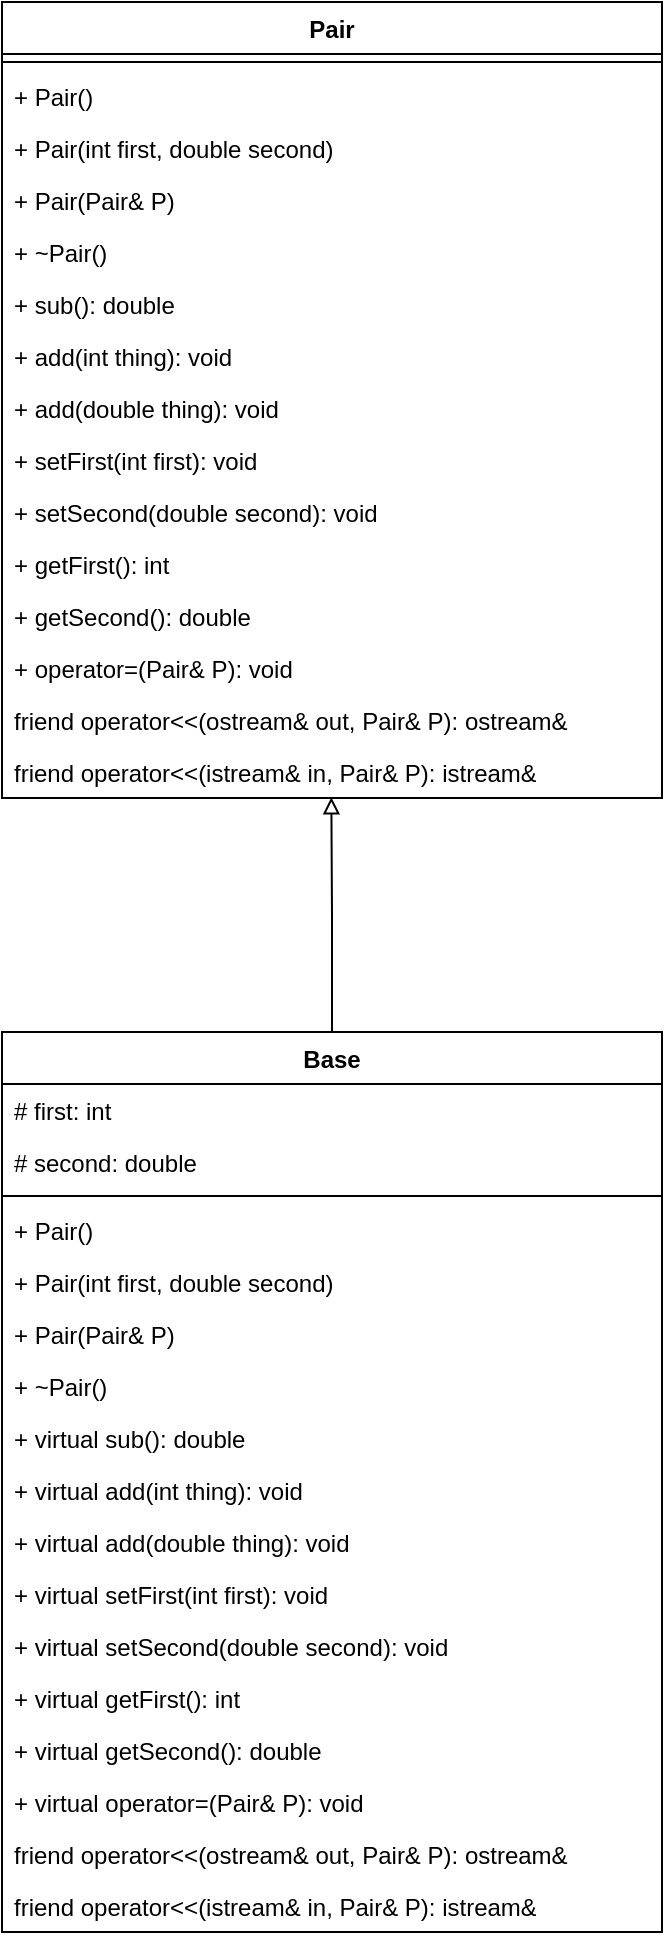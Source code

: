 <mxfile version="22.1.2" type="device">
  <diagram name="Страница — 1" id="K3E_l6_hFFWbQrTK3eDt">
    <mxGraphModel dx="1477" dy="941" grid="1" gridSize="10" guides="1" tooltips="1" connect="1" arrows="1" fold="1" page="1" pageScale="1" pageWidth="827" pageHeight="1169" math="0" shadow="0">
      <root>
        <mxCell id="0" />
        <mxCell id="1" parent="0" />
        <mxCell id="2a6yvQqtCL1tKu3NsgDR-1" value="Pair" style="swimlane;fontStyle=1;align=center;verticalAlign=top;childLayout=stackLayout;horizontal=1;startSize=26;horizontalStack=0;resizeParent=1;resizeParentMax=0;resizeLast=0;collapsible=1;marginBottom=0;whiteSpace=wrap;html=1;" parent="1" vertex="1">
          <mxGeometry x="249" y="70" width="330" height="398" as="geometry" />
        </mxCell>
        <mxCell id="2a6yvQqtCL1tKu3NsgDR-3" value="" style="line;strokeWidth=1;fillColor=none;align=left;verticalAlign=middle;spacingTop=-1;spacingLeft=3;spacingRight=3;rotatable=0;labelPosition=right;points=[];portConstraint=eastwest;strokeColor=inherit;" parent="2a6yvQqtCL1tKu3NsgDR-1" vertex="1">
          <mxGeometry y="26" width="330" height="8" as="geometry" />
        </mxCell>
        <mxCell id="2a6yvQqtCL1tKu3NsgDR-4" value="+ Pair()" style="text;strokeColor=none;fillColor=none;align=left;verticalAlign=top;spacingLeft=4;spacingRight=4;overflow=hidden;rotatable=0;points=[[0,0.5],[1,0.5]];portConstraint=eastwest;whiteSpace=wrap;html=1;" parent="2a6yvQqtCL1tKu3NsgDR-1" vertex="1">
          <mxGeometry y="34" width="330" height="26" as="geometry" />
        </mxCell>
        <mxCell id="2a6yvQqtCL1tKu3NsgDR-5" value="+ Pair(int first, double second)" style="text;strokeColor=none;fillColor=none;align=left;verticalAlign=top;spacingLeft=4;spacingRight=4;overflow=hidden;rotatable=0;points=[[0,0.5],[1,0.5]];portConstraint=eastwest;whiteSpace=wrap;html=1;" parent="2a6yvQqtCL1tKu3NsgDR-1" vertex="1">
          <mxGeometry y="60" width="330" height="26" as="geometry" />
        </mxCell>
        <mxCell id="2a6yvQqtCL1tKu3NsgDR-6" value="+ Pair(Pair&amp;amp; P)" style="text;strokeColor=none;fillColor=none;align=left;verticalAlign=top;spacingLeft=4;spacingRight=4;overflow=hidden;rotatable=0;points=[[0,0.5],[1,0.5]];portConstraint=eastwest;whiteSpace=wrap;html=1;" parent="2a6yvQqtCL1tKu3NsgDR-1" vertex="1">
          <mxGeometry y="86" width="330" height="26" as="geometry" />
        </mxCell>
        <mxCell id="2a6yvQqtCL1tKu3NsgDR-7" value="+ ~Pair()" style="text;strokeColor=none;fillColor=none;align=left;verticalAlign=top;spacingLeft=4;spacingRight=4;overflow=hidden;rotatable=0;points=[[0,0.5],[1,0.5]];portConstraint=eastwest;whiteSpace=wrap;html=1;" parent="2a6yvQqtCL1tKu3NsgDR-1" vertex="1">
          <mxGeometry y="112" width="330" height="26" as="geometry" />
        </mxCell>
        <mxCell id="2a6yvQqtCL1tKu3NsgDR-8" value="+ sub(): double" style="text;strokeColor=none;fillColor=none;align=left;verticalAlign=top;spacingLeft=4;spacingRight=4;overflow=hidden;rotatable=0;points=[[0,0.5],[1,0.5]];portConstraint=eastwest;whiteSpace=wrap;html=1;" parent="2a6yvQqtCL1tKu3NsgDR-1" vertex="1">
          <mxGeometry y="138" width="330" height="26" as="geometry" />
        </mxCell>
        <mxCell id="2a6yvQqtCL1tKu3NsgDR-9" value="+ add(int thing): void" style="text;strokeColor=none;fillColor=none;align=left;verticalAlign=top;spacingLeft=4;spacingRight=4;overflow=hidden;rotatable=0;points=[[0,0.5],[1,0.5]];portConstraint=eastwest;whiteSpace=wrap;html=1;" parent="2a6yvQqtCL1tKu3NsgDR-1" vertex="1">
          <mxGeometry y="164" width="330" height="26" as="geometry" />
        </mxCell>
        <mxCell id="2a6yvQqtCL1tKu3NsgDR-10" value="+ add(double thing): void" style="text;strokeColor=none;fillColor=none;align=left;verticalAlign=top;spacingLeft=4;spacingRight=4;overflow=hidden;rotatable=0;points=[[0,0.5],[1,0.5]];portConstraint=eastwest;whiteSpace=wrap;html=1;" parent="2a6yvQqtCL1tKu3NsgDR-1" vertex="1">
          <mxGeometry y="190" width="330" height="26" as="geometry" />
        </mxCell>
        <mxCell id="2a6yvQqtCL1tKu3NsgDR-11" value="+ setFirst(int first): void" style="text;strokeColor=none;fillColor=none;align=left;verticalAlign=top;spacingLeft=4;spacingRight=4;overflow=hidden;rotatable=0;points=[[0,0.5],[1,0.5]];portConstraint=eastwest;whiteSpace=wrap;html=1;" parent="2a6yvQqtCL1tKu3NsgDR-1" vertex="1">
          <mxGeometry y="216" width="330" height="26" as="geometry" />
        </mxCell>
        <mxCell id="2a6yvQqtCL1tKu3NsgDR-12" value="+ setSecond(double second): void" style="text;strokeColor=none;fillColor=none;align=left;verticalAlign=top;spacingLeft=4;spacingRight=4;overflow=hidden;rotatable=0;points=[[0,0.5],[1,0.5]];portConstraint=eastwest;whiteSpace=wrap;html=1;" parent="2a6yvQqtCL1tKu3NsgDR-1" vertex="1">
          <mxGeometry y="242" width="330" height="26" as="geometry" />
        </mxCell>
        <mxCell id="2a6yvQqtCL1tKu3NsgDR-13" value="+ getFirst(): int" style="text;strokeColor=none;fillColor=none;align=left;verticalAlign=top;spacingLeft=4;spacingRight=4;overflow=hidden;rotatable=0;points=[[0,0.5],[1,0.5]];portConstraint=eastwest;whiteSpace=wrap;html=1;" parent="2a6yvQqtCL1tKu3NsgDR-1" vertex="1">
          <mxGeometry y="268" width="330" height="26" as="geometry" />
        </mxCell>
        <mxCell id="2a6yvQqtCL1tKu3NsgDR-14" value="+ getSecond(): double" style="text;strokeColor=none;fillColor=none;align=left;verticalAlign=top;spacingLeft=4;spacingRight=4;overflow=hidden;rotatable=0;points=[[0,0.5],[1,0.5]];portConstraint=eastwest;whiteSpace=wrap;html=1;" parent="2a6yvQqtCL1tKu3NsgDR-1" vertex="1">
          <mxGeometry y="294" width="330" height="26" as="geometry" />
        </mxCell>
        <mxCell id="2a6yvQqtCL1tKu3NsgDR-16" value="+ operator=(Pair&amp;amp; P): void" style="text;strokeColor=none;fillColor=none;align=left;verticalAlign=top;spacingLeft=4;spacingRight=4;overflow=hidden;rotatable=0;points=[[0,0.5],[1,0.5]];portConstraint=eastwest;whiteSpace=wrap;html=1;" parent="2a6yvQqtCL1tKu3NsgDR-1" vertex="1">
          <mxGeometry y="320" width="330" height="26" as="geometry" />
        </mxCell>
        <mxCell id="2a6yvQqtCL1tKu3NsgDR-17" value="friend operator&amp;lt;&amp;lt;(ostream&amp;amp; out, Pair&amp;amp; P): ostream&amp;amp;" style="text;strokeColor=none;fillColor=none;align=left;verticalAlign=top;spacingLeft=4;spacingRight=4;overflow=hidden;rotatable=0;points=[[0,0.5],[1,0.5]];portConstraint=eastwest;whiteSpace=wrap;html=1;" parent="2a6yvQqtCL1tKu3NsgDR-1" vertex="1">
          <mxGeometry y="346" width="330" height="26" as="geometry" />
        </mxCell>
        <mxCell id="2a6yvQqtCL1tKu3NsgDR-18" value="friend operator&amp;lt;&amp;lt;(istream&amp;amp; in, Pair&amp;amp; P): istream&amp;amp;" style="text;strokeColor=none;fillColor=none;align=left;verticalAlign=top;spacingLeft=4;spacingRight=4;overflow=hidden;rotatable=0;points=[[0,0.5],[1,0.5]];portConstraint=eastwest;whiteSpace=wrap;html=1;" parent="2a6yvQqtCL1tKu3NsgDR-1" vertex="1">
          <mxGeometry y="372" width="330" height="26" as="geometry" />
        </mxCell>
        <mxCell id="TIYRizv6kLNYSCLR3zCF-20" style="edgeStyle=orthogonalEdgeStyle;rounded=0;orthogonalLoop=1;jettySize=auto;html=1;entryX=0.499;entryY=0.987;entryDx=0;entryDy=0;entryPerimeter=0;endArrow=block;endFill=0;" edge="1" parent="1" source="TIYRizv6kLNYSCLR3zCF-1" target="2a6yvQqtCL1tKu3NsgDR-18">
          <mxGeometry relative="1" as="geometry">
            <mxPoint x="414" y="530" as="targetPoint" />
          </mxGeometry>
        </mxCell>
        <mxCell id="TIYRizv6kLNYSCLR3zCF-1" value="Base" style="swimlane;fontStyle=1;align=center;verticalAlign=top;childLayout=stackLayout;horizontal=1;startSize=26;horizontalStack=0;resizeParent=1;resizeParentMax=0;resizeLast=0;collapsible=1;marginBottom=0;whiteSpace=wrap;html=1;" vertex="1" parent="1">
          <mxGeometry x="249" y="585" width="330" height="450" as="geometry" />
        </mxCell>
        <mxCell id="TIYRizv6kLNYSCLR3zCF-2" value="# first: int" style="text;strokeColor=none;fillColor=none;align=left;verticalAlign=top;spacingLeft=4;spacingRight=4;overflow=hidden;rotatable=0;points=[[0,0.5],[1,0.5]];portConstraint=eastwest;whiteSpace=wrap;html=1;" vertex="1" parent="TIYRizv6kLNYSCLR3zCF-1">
          <mxGeometry y="26" width="330" height="26" as="geometry" />
        </mxCell>
        <mxCell id="TIYRizv6kLNYSCLR3zCF-3" value="# second: double" style="text;strokeColor=none;fillColor=none;align=left;verticalAlign=top;spacingLeft=4;spacingRight=4;overflow=hidden;rotatable=0;points=[[0,0.5],[1,0.5]];portConstraint=eastwest;whiteSpace=wrap;html=1;" vertex="1" parent="TIYRizv6kLNYSCLR3zCF-1">
          <mxGeometry y="52" width="330" height="26" as="geometry" />
        </mxCell>
        <mxCell id="TIYRizv6kLNYSCLR3zCF-4" value="" style="line;strokeWidth=1;fillColor=none;align=left;verticalAlign=middle;spacingTop=-1;spacingLeft=3;spacingRight=3;rotatable=0;labelPosition=right;points=[];portConstraint=eastwest;strokeColor=inherit;" vertex="1" parent="TIYRizv6kLNYSCLR3zCF-1">
          <mxGeometry y="78" width="330" height="8" as="geometry" />
        </mxCell>
        <mxCell id="TIYRizv6kLNYSCLR3zCF-5" value="+ Pair()" style="text;strokeColor=none;fillColor=none;align=left;verticalAlign=top;spacingLeft=4;spacingRight=4;overflow=hidden;rotatable=0;points=[[0,0.5],[1,0.5]];portConstraint=eastwest;whiteSpace=wrap;html=1;" vertex="1" parent="TIYRizv6kLNYSCLR3zCF-1">
          <mxGeometry y="86" width="330" height="26" as="geometry" />
        </mxCell>
        <mxCell id="TIYRizv6kLNYSCLR3zCF-6" value="+ Pair(int first, double second)" style="text;strokeColor=none;fillColor=none;align=left;verticalAlign=top;spacingLeft=4;spacingRight=4;overflow=hidden;rotatable=0;points=[[0,0.5],[1,0.5]];portConstraint=eastwest;whiteSpace=wrap;html=1;" vertex="1" parent="TIYRizv6kLNYSCLR3zCF-1">
          <mxGeometry y="112" width="330" height="26" as="geometry" />
        </mxCell>
        <mxCell id="TIYRizv6kLNYSCLR3zCF-7" value="+ Pair(Pair&amp;amp; P)" style="text;strokeColor=none;fillColor=none;align=left;verticalAlign=top;spacingLeft=4;spacingRight=4;overflow=hidden;rotatable=0;points=[[0,0.5],[1,0.5]];portConstraint=eastwest;whiteSpace=wrap;html=1;" vertex="1" parent="TIYRizv6kLNYSCLR3zCF-1">
          <mxGeometry y="138" width="330" height="26" as="geometry" />
        </mxCell>
        <mxCell id="TIYRizv6kLNYSCLR3zCF-8" value="+ ~Pair()" style="text;strokeColor=none;fillColor=none;align=left;verticalAlign=top;spacingLeft=4;spacingRight=4;overflow=hidden;rotatable=0;points=[[0,0.5],[1,0.5]];portConstraint=eastwest;whiteSpace=wrap;html=1;" vertex="1" parent="TIYRizv6kLNYSCLR3zCF-1">
          <mxGeometry y="164" width="330" height="26" as="geometry" />
        </mxCell>
        <mxCell id="TIYRizv6kLNYSCLR3zCF-9" value="+ virtual sub(): double" style="text;strokeColor=none;fillColor=none;align=left;verticalAlign=top;spacingLeft=4;spacingRight=4;overflow=hidden;rotatable=0;points=[[0,0.5],[1,0.5]];portConstraint=eastwest;whiteSpace=wrap;html=1;" vertex="1" parent="TIYRizv6kLNYSCLR3zCF-1">
          <mxGeometry y="190" width="330" height="26" as="geometry" />
        </mxCell>
        <mxCell id="TIYRizv6kLNYSCLR3zCF-10" value="+ virtual add(int thing): void" style="text;strokeColor=none;fillColor=none;align=left;verticalAlign=top;spacingLeft=4;spacingRight=4;overflow=hidden;rotatable=0;points=[[0,0.5],[1,0.5]];portConstraint=eastwest;whiteSpace=wrap;html=1;" vertex="1" parent="TIYRizv6kLNYSCLR3zCF-1">
          <mxGeometry y="216" width="330" height="26" as="geometry" />
        </mxCell>
        <mxCell id="TIYRizv6kLNYSCLR3zCF-11" value="+ virtual add(double thing): void" style="text;strokeColor=none;fillColor=none;align=left;verticalAlign=top;spacingLeft=4;spacingRight=4;overflow=hidden;rotatable=0;points=[[0,0.5],[1,0.5]];portConstraint=eastwest;whiteSpace=wrap;html=1;" vertex="1" parent="TIYRizv6kLNYSCLR3zCF-1">
          <mxGeometry y="242" width="330" height="26" as="geometry" />
        </mxCell>
        <mxCell id="TIYRizv6kLNYSCLR3zCF-12" value="+ virtual setFirst(int first): void" style="text;strokeColor=none;fillColor=none;align=left;verticalAlign=top;spacingLeft=4;spacingRight=4;overflow=hidden;rotatable=0;points=[[0,0.5],[1,0.5]];portConstraint=eastwest;whiteSpace=wrap;html=1;" vertex="1" parent="TIYRizv6kLNYSCLR3zCF-1">
          <mxGeometry y="268" width="330" height="26" as="geometry" />
        </mxCell>
        <mxCell id="TIYRizv6kLNYSCLR3zCF-13" value="+ virtual setSecond(double second): void" style="text;strokeColor=none;fillColor=none;align=left;verticalAlign=top;spacingLeft=4;spacingRight=4;overflow=hidden;rotatable=0;points=[[0,0.5],[1,0.5]];portConstraint=eastwest;whiteSpace=wrap;html=1;" vertex="1" parent="TIYRizv6kLNYSCLR3zCF-1">
          <mxGeometry y="294" width="330" height="26" as="geometry" />
        </mxCell>
        <mxCell id="TIYRizv6kLNYSCLR3zCF-14" value="+ virtual getFirst(): int" style="text;strokeColor=none;fillColor=none;align=left;verticalAlign=top;spacingLeft=4;spacingRight=4;overflow=hidden;rotatable=0;points=[[0,0.5],[1,0.5]];portConstraint=eastwest;whiteSpace=wrap;html=1;" vertex="1" parent="TIYRizv6kLNYSCLR3zCF-1">
          <mxGeometry y="320" width="330" height="26" as="geometry" />
        </mxCell>
        <mxCell id="TIYRizv6kLNYSCLR3zCF-15" value="+ virtual getSecond(): double" style="text;strokeColor=none;fillColor=none;align=left;verticalAlign=top;spacingLeft=4;spacingRight=4;overflow=hidden;rotatable=0;points=[[0,0.5],[1,0.5]];portConstraint=eastwest;whiteSpace=wrap;html=1;" vertex="1" parent="TIYRizv6kLNYSCLR3zCF-1">
          <mxGeometry y="346" width="330" height="26" as="geometry" />
        </mxCell>
        <mxCell id="TIYRizv6kLNYSCLR3zCF-16" value="+ virtual operator=(Pair&amp;amp; P): void" style="text;strokeColor=none;fillColor=none;align=left;verticalAlign=top;spacingLeft=4;spacingRight=4;overflow=hidden;rotatable=0;points=[[0,0.5],[1,0.5]];portConstraint=eastwest;whiteSpace=wrap;html=1;" vertex="1" parent="TIYRizv6kLNYSCLR3zCF-1">
          <mxGeometry y="372" width="330" height="26" as="geometry" />
        </mxCell>
        <mxCell id="TIYRizv6kLNYSCLR3zCF-17" value="friend operator&amp;lt;&amp;lt;(ostream&amp;amp; out, Pair&amp;amp; P): ostream&amp;amp;" style="text;strokeColor=none;fillColor=none;align=left;verticalAlign=top;spacingLeft=4;spacingRight=4;overflow=hidden;rotatable=0;points=[[0,0.5],[1,0.5]];portConstraint=eastwest;whiteSpace=wrap;html=1;" vertex="1" parent="TIYRizv6kLNYSCLR3zCF-1">
          <mxGeometry y="398" width="330" height="26" as="geometry" />
        </mxCell>
        <mxCell id="TIYRizv6kLNYSCLR3zCF-18" value="friend operator&amp;lt;&amp;lt;(istream&amp;amp; in, Pair&amp;amp; P): istream&amp;amp;" style="text;strokeColor=none;fillColor=none;align=left;verticalAlign=top;spacingLeft=4;spacingRight=4;overflow=hidden;rotatable=0;points=[[0,0.5],[1,0.5]];portConstraint=eastwest;whiteSpace=wrap;html=1;" vertex="1" parent="TIYRizv6kLNYSCLR3zCF-1">
          <mxGeometry y="424" width="330" height="26" as="geometry" />
        </mxCell>
      </root>
    </mxGraphModel>
  </diagram>
</mxfile>
